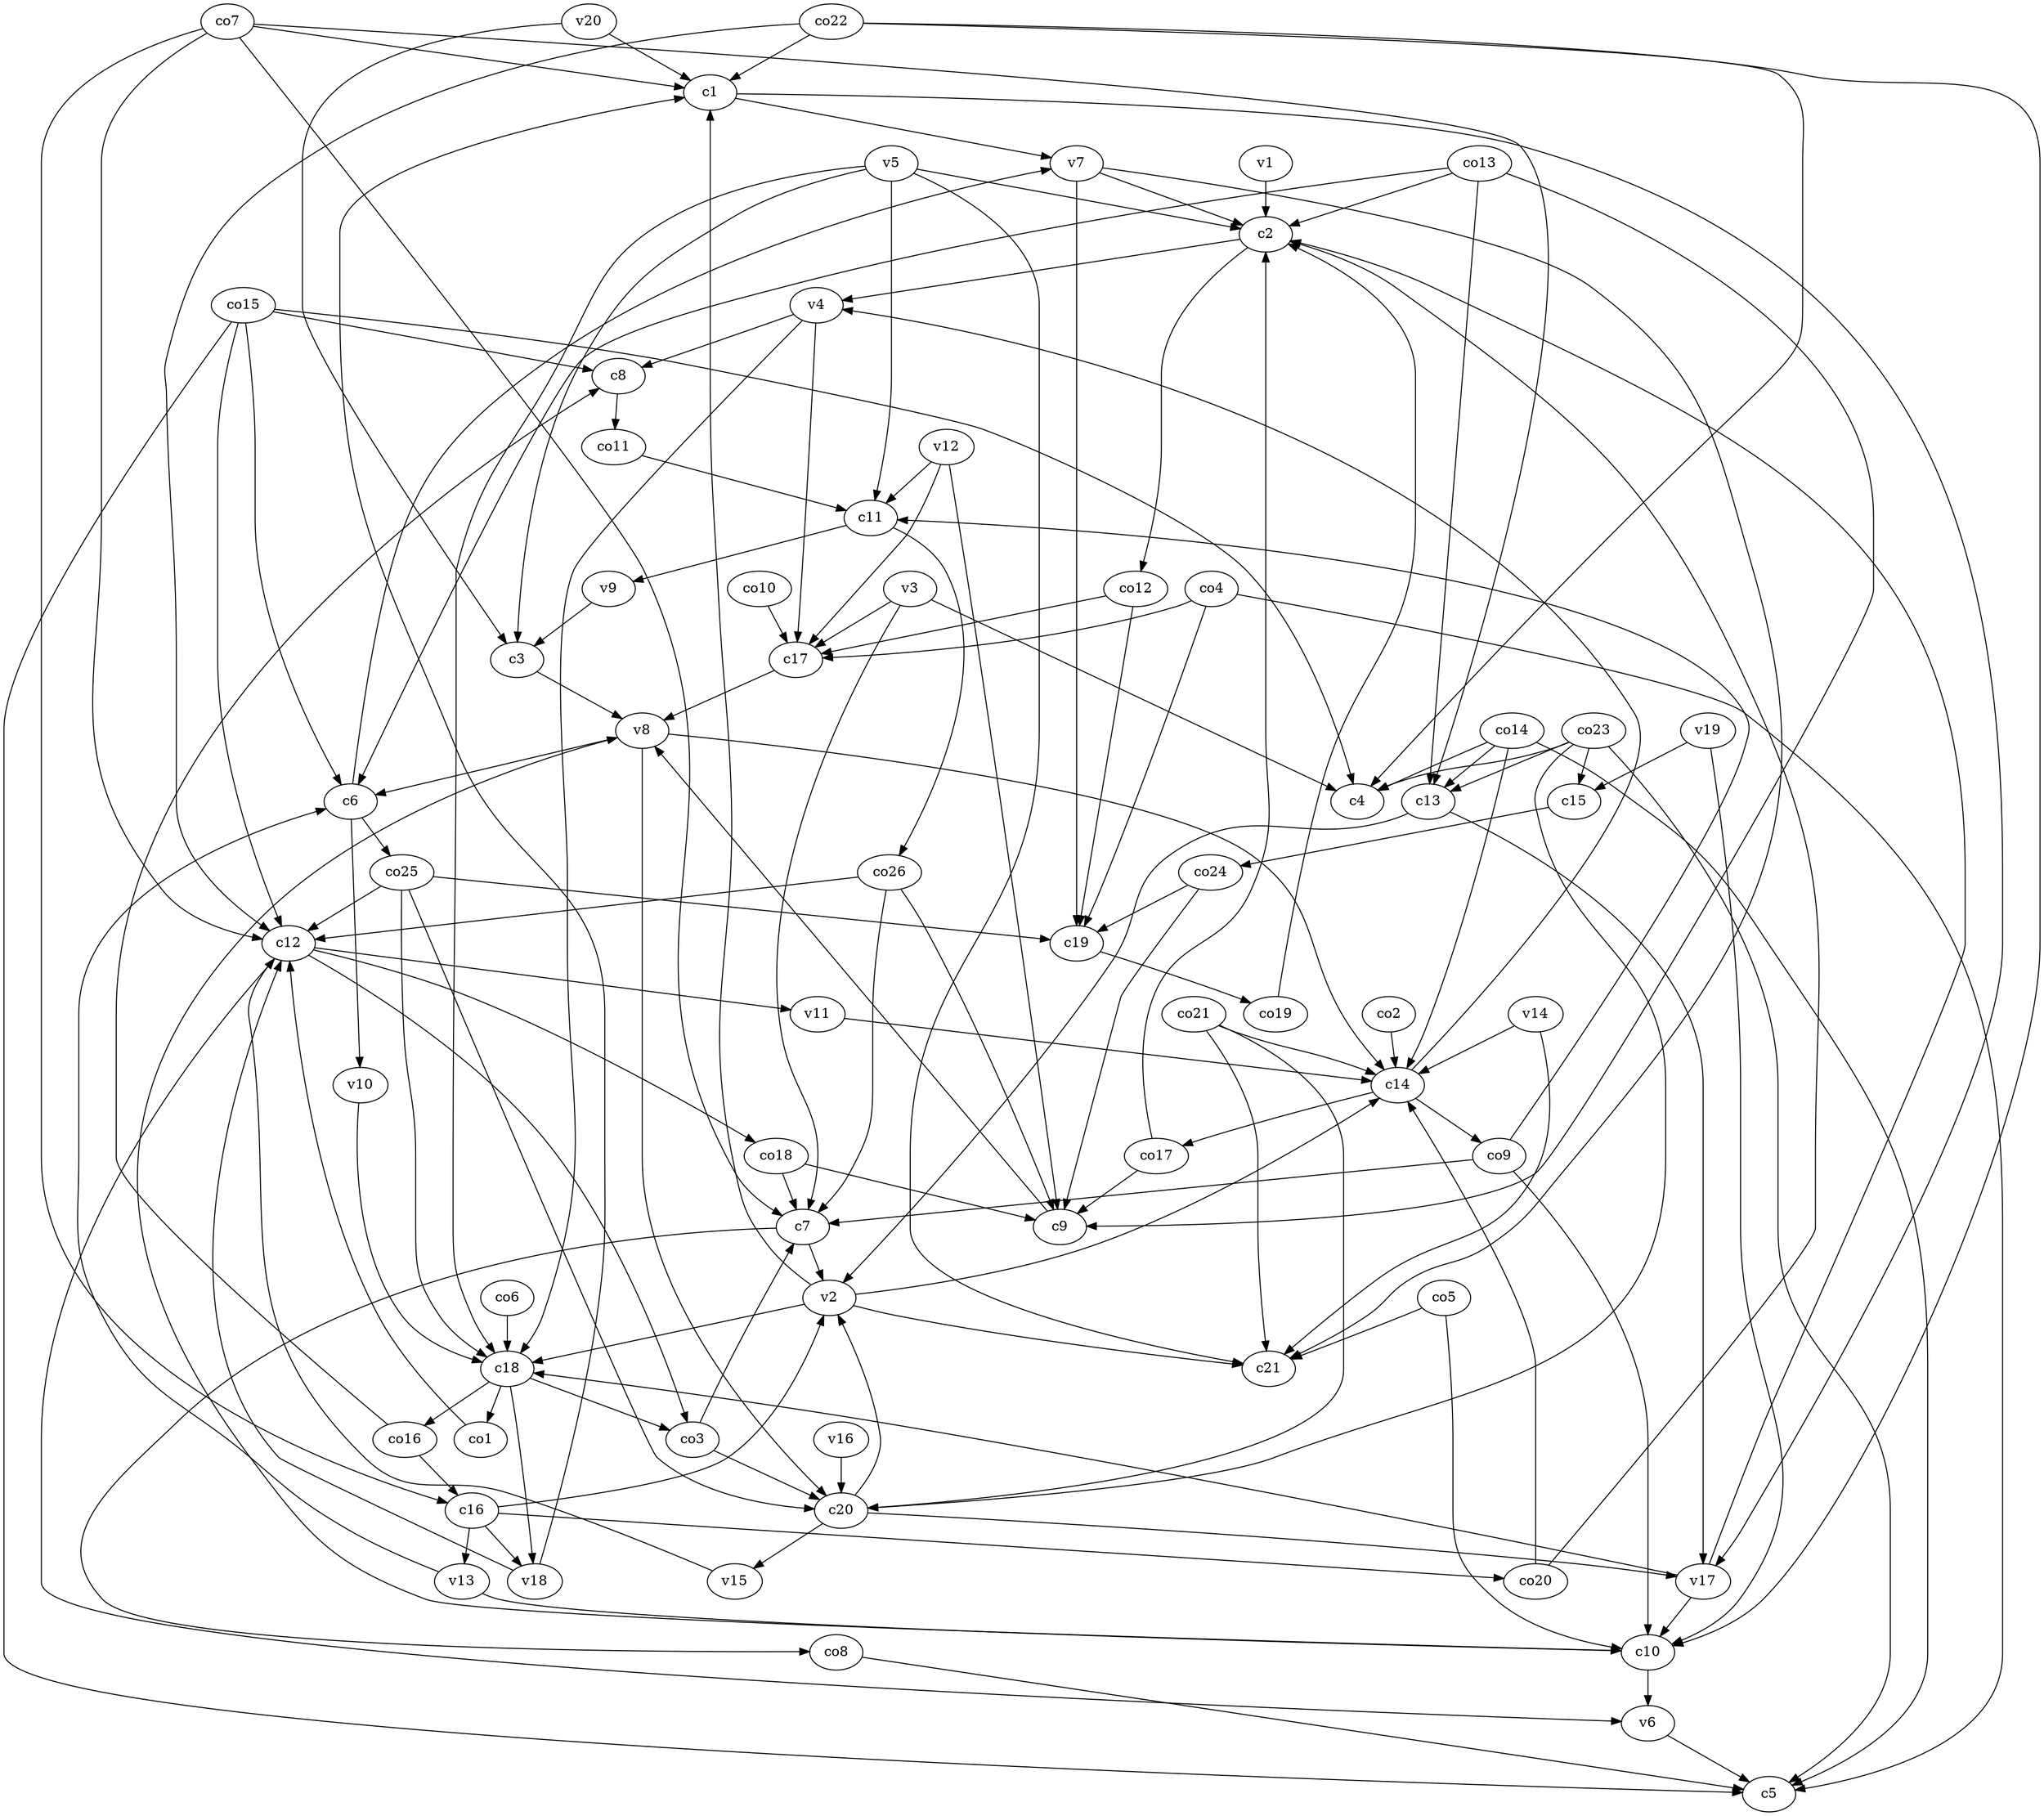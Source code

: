 strict digraph  {
c1;
c2;
c3;
c4;
c5;
c6;
c7;
c8;
c9;
c10;
c11;
c12;
c13;
c14;
c15;
c16;
c17;
c18;
c19;
c20;
c21;
v1;
v2;
v3;
v4;
v5;
v6;
v7;
v8;
v9;
v10;
v11;
v12;
v13;
v14;
v15;
v16;
v17;
v18;
v19;
v20;
co1;
co2;
co3;
co4;
co5;
co6;
co7;
co8;
co9;
co10;
co11;
co12;
co13;
co14;
co15;
co16;
co17;
co18;
co19;
co20;
co21;
co22;
co23;
co24;
co25;
co26;
c1 -> v7  [weight=1];
c1 -> v17  [weight=1];
c2 -> v4  [weight=1];
c2 -> co12  [weight=1];
c3 -> v8  [weight=1];
c6 -> co25  [weight=1];
c6 -> v10  [weight=1];
c6 -> v7  [weight=1];
c7 -> co8  [weight=1];
c7 -> v2  [weight=1];
c8 -> co11  [weight=1];
c9 -> v8  [weight=1];
c10 -> v6  [weight=1];
c10 -> v8  [weight=1];
c11 -> v9  [weight=1];
c11 -> co26  [weight=1];
c12 -> v11  [weight=1];
c12 -> co18  [weight=1];
c12 -> co3  [weight=1];
c12 -> v6  [weight=1];
c13 -> v2  [weight=1];
c13 -> v17  [weight=1];
c14 -> v4  [weight=1];
c14 -> co17  [weight=1];
c14 -> co9  [weight=1];
c15 -> co24  [weight=1];
c16 -> co20  [weight=1];
c16 -> v18  [weight=1];
c16 -> v2  [weight=1];
c16 -> v13  [weight=1];
c17 -> v8  [weight=1];
c18 -> co16  [weight=1];
c18 -> co3  [weight=1];
c18 -> v18  [weight=1];
c18 -> co1  [weight=1];
c19 -> co19  [weight=1];
c20 -> v15  [weight=1];
c20 -> v2  [weight=1];
c20 -> v17  [weight=1];
v1 -> c2  [weight=1];
v2 -> c18  [weight=1];
v2 -> c14  [weight=1];
v2 -> c1  [weight=1];
v2 -> c21  [weight=1];
v3 -> c7  [weight=1];
v3 -> c17  [weight=1];
v3 -> c4  [weight=1];
v4 -> c18  [weight=1];
v4 -> c8  [weight=1];
v4 -> c17  [weight=1];
v5 -> c2  [weight=1];
v5 -> c18  [weight=1];
v5 -> c21  [weight=1];
v5 -> c11  [weight=1];
v5 -> c3  [weight=1];
v6 -> c5  [weight=1];
v7 -> c21  [weight=1];
v7 -> c2  [weight=1];
v7 -> c19  [weight=1];
v8 -> c14  [weight=1];
v8 -> c6  [weight=1];
v8 -> c20  [weight=1];
v9 -> c3  [weight=1];
v10 -> c18  [weight=1];
v11 -> c14  [weight=1];
v12 -> c9  [weight=1];
v12 -> c17  [weight=1];
v12 -> c11  [weight=1];
v13 -> c6  [weight=1];
v13 -> c10  [weight=1];
v14 -> c14  [weight=1];
v14 -> c21  [weight=1];
v15 -> c12  [weight=1];
v16 -> c20  [weight=1];
v17 -> c18  [weight=1];
v17 -> c2  [weight=1];
v17 -> c10  [weight=1];
v18 -> c1  [weight=1];
v18 -> c12  [weight=1];
v19 -> c10  [weight=1];
v19 -> c15  [weight=1];
v20 -> c1  [weight=1];
v20 -> c3  [weight=1];
co1 -> c12  [weight=1];
co2 -> c14  [weight=1];
co3 -> c20  [weight=1];
co3 -> c7  [weight=1];
co4 -> c19  [weight=1];
co4 -> c5  [weight=1];
co4 -> c17  [weight=1];
co5 -> c21  [weight=1];
co5 -> c10  [weight=1];
co6 -> c18  [weight=1];
co7 -> c7  [weight=1];
co7 -> c13  [weight=1];
co7 -> c16  [weight=1];
co7 -> c1  [weight=1];
co7 -> c12  [weight=1];
co8 -> c5  [weight=1];
co9 -> c7  [weight=1];
co9 -> c10  [weight=1];
co9 -> c11  [weight=1];
co10 -> c17  [weight=1];
co11 -> c11  [weight=1];
co12 -> c17  [weight=1];
co12 -> c19  [weight=1];
co13 -> c13  [weight=1];
co13 -> c9  [weight=1];
co13 -> c6  [weight=1];
co13 -> c2  [weight=1];
co14 -> c13  [weight=1];
co14 -> c5  [weight=1];
co14 -> c4  [weight=1];
co14 -> c14  [weight=1];
co15 -> c5  [weight=1];
co15 -> c8  [weight=1];
co15 -> c6  [weight=1];
co15 -> c12  [weight=1];
co15 -> c4  [weight=1];
co16 -> c8  [weight=1];
co16 -> c16  [weight=1];
co17 -> c2  [weight=1];
co17 -> c9  [weight=1];
co18 -> c9  [weight=1];
co18 -> c7  [weight=1];
co19 -> c2  [weight=1];
co20 -> c14  [weight=1];
co20 -> c2  [weight=1];
co21 -> c21  [weight=1];
co21 -> c14  [weight=1];
co21 -> c20  [weight=1];
co22 -> c10  [weight=1];
co22 -> c4  [weight=1];
co22 -> c12  [weight=1];
co22 -> c1  [weight=1];
co23 -> c5  [weight=1];
co23 -> c15  [weight=1];
co23 -> c4  [weight=1];
co23 -> c13  [weight=1];
co23 -> c20  [weight=1];
co24 -> c9  [weight=1];
co24 -> c19  [weight=1];
co25 -> c20  [weight=1];
co25 -> c19  [weight=1];
co25 -> c12  [weight=1];
co25 -> c18  [weight=1];
co26 -> c7  [weight=1];
co26 -> c12  [weight=1];
co26 -> c9  [weight=1];
}
